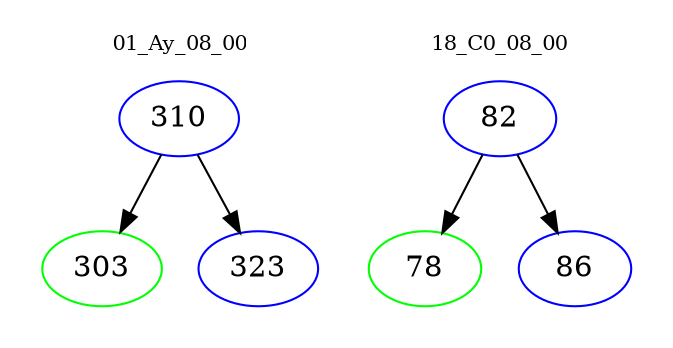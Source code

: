 digraph{
subgraph cluster_0 {
color = white
label = "01_Ay_08_00";
fontsize=10;
T0_310 [label="310", color="blue"]
T0_310 -> T0_303 [color="black"]
T0_303 [label="303", color="green"]
T0_310 -> T0_323 [color="black"]
T0_323 [label="323", color="blue"]
}
subgraph cluster_1 {
color = white
label = "18_C0_08_00";
fontsize=10;
T1_82 [label="82", color="blue"]
T1_82 -> T1_78 [color="black"]
T1_78 [label="78", color="green"]
T1_82 -> T1_86 [color="black"]
T1_86 [label="86", color="blue"]
}
}
